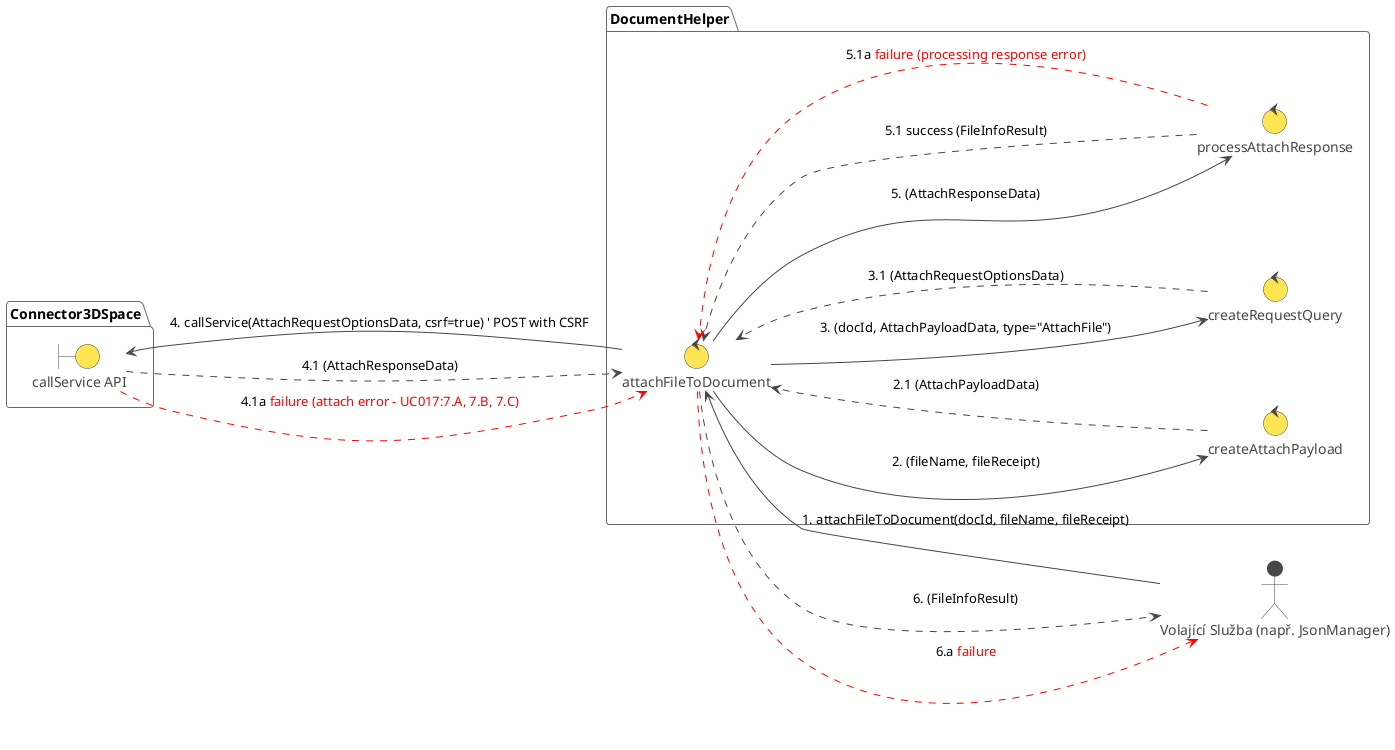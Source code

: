@startuml RD-017_Attach_File_To_Document
!theme vibrant
left to right direction

actor "Volající Služba (např. JsonManager)" as CallingService

package "DocumentHelper" as DocumentHelperModule {
    control "attachFileToDocument" as attachFileCtrl
    control "createAttachPayload" as createPayloadCtrl
    control "createRequestQuery" as createRequestQueryCtrl
    control "processAttachResponse" as processResponseCtrl
}

package "Connector3DSpace" {
    boundary "callService API" as ConnectorApi
}

' Entities
' entity "InputParams (data)" as InputParamsData ' docId, fileName, fileReceipt
' entity "AttachPayload (data)" as AttachPayloadData
' entity "AttachRequestOptions (data)" as AttachRequestOptionsData
' entity "AttachResponse (data)" as AttachResponseData
' entity "FileInfo (result)" as FileInfoResult

' UC-017 Krok 1: Volání API
CallingService -> attachFileCtrl : 1. attachFileToDocument(docId, fileName, fileReceipt)

' UC-017 Krok 2: Sestavení payloadu
attachFileCtrl -> createPayloadCtrl : 2. (fileName, fileReceipt)
createPayloadCtrl ..> attachFileCtrl : 2.1 (AttachPayloadData)

' UC-017 Krok 3: Sestavení požadavku
attachFileCtrl -> createRequestQueryCtrl : 3. (docId, AttachPayloadData, type="AttachFile")
createRequestQueryCtrl ..> attachFileCtrl : 3.1 (AttachRequestOptionsData)

' UC-017 Krok 4: Odeslání požadavku
attachFileCtrl -> ConnectorApi : 4. callService(AttachRequestOptionsData, csrf=true) ' POST with CSRF
ConnectorApi ..> attachFileCtrl : 4.1 (AttachResponseData)
ConnectorApi .[#red].> attachFileCtrl : 4.1a <color:red>failure (attach error - UC017:7.A, 7.B, 7.C)</color>

' UC-017 Krok 5: Zpracování odpovědi
attachFileCtrl -> processResponseCtrl : 5. (AttachResponseData)
processResponseCtrl ..> attachFileCtrl : 5.1 success (FileInfoResult)
processResponseCtrl .[#red].> attachFileCtrl : 5.1a <color:red>failure (processing response error)</color>

' UC-017 Krok 6: Vrácení výsledku
attachFileCtrl ..> CallingService : 6. (FileInfoResult)
attachFileCtrl .[#red].> CallingService : 6.a <color:red>failure</color>

@enduml
